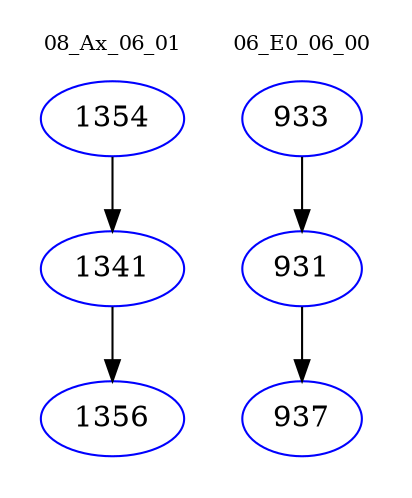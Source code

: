 digraph{
subgraph cluster_0 {
color = white
label = "08_Ax_06_01";
fontsize=10;
T0_1354 [label="1354", color="blue"]
T0_1354 -> T0_1341 [color="black"]
T0_1341 [label="1341", color="blue"]
T0_1341 -> T0_1356 [color="black"]
T0_1356 [label="1356", color="blue"]
}
subgraph cluster_1 {
color = white
label = "06_E0_06_00";
fontsize=10;
T1_933 [label="933", color="blue"]
T1_933 -> T1_931 [color="black"]
T1_931 [label="931", color="blue"]
T1_931 -> T1_937 [color="black"]
T1_937 [label="937", color="blue"]
}
}
